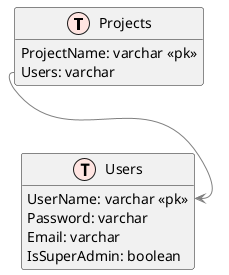 @startuml
!define table(x) class x << (T,mistyrose) >> 
!define view(x) class x << (V,lightblue) >> 
!define table(x) class x << (T,mistyrose) >> 
!define tr(x) class x << (R,red) >> 
!define tf(x) class x << (F,darkorange) >> 
!define af(x) class x << (F,white) >> 
!define fn(x) class x << (F,plum) >> 
!define fs(x) class x << (F,tan) >> 
!define ft(x) class x << (F,wheat) >> 
!define if(x) class x << (F,gaisboro) >> 
!define p(x) class x << (P,indianred) >> 
!define pc(x) class x << (P,lemonshiffon) >> 
!define x(x) class x << (P,linen) >>
 
hide methods 
hide stereotypes 
skinparam classarrowcolor gray

table(Projects) {
    ProjectName: varchar <<pk>>
    Users: varchar
}

table(Users) {
    UserName: varchar <<pk>>
    Password: varchar
    Email: varchar
    IsSuperAdmin: boolean
}

Projects::Users --> Users::UserName

@enduml